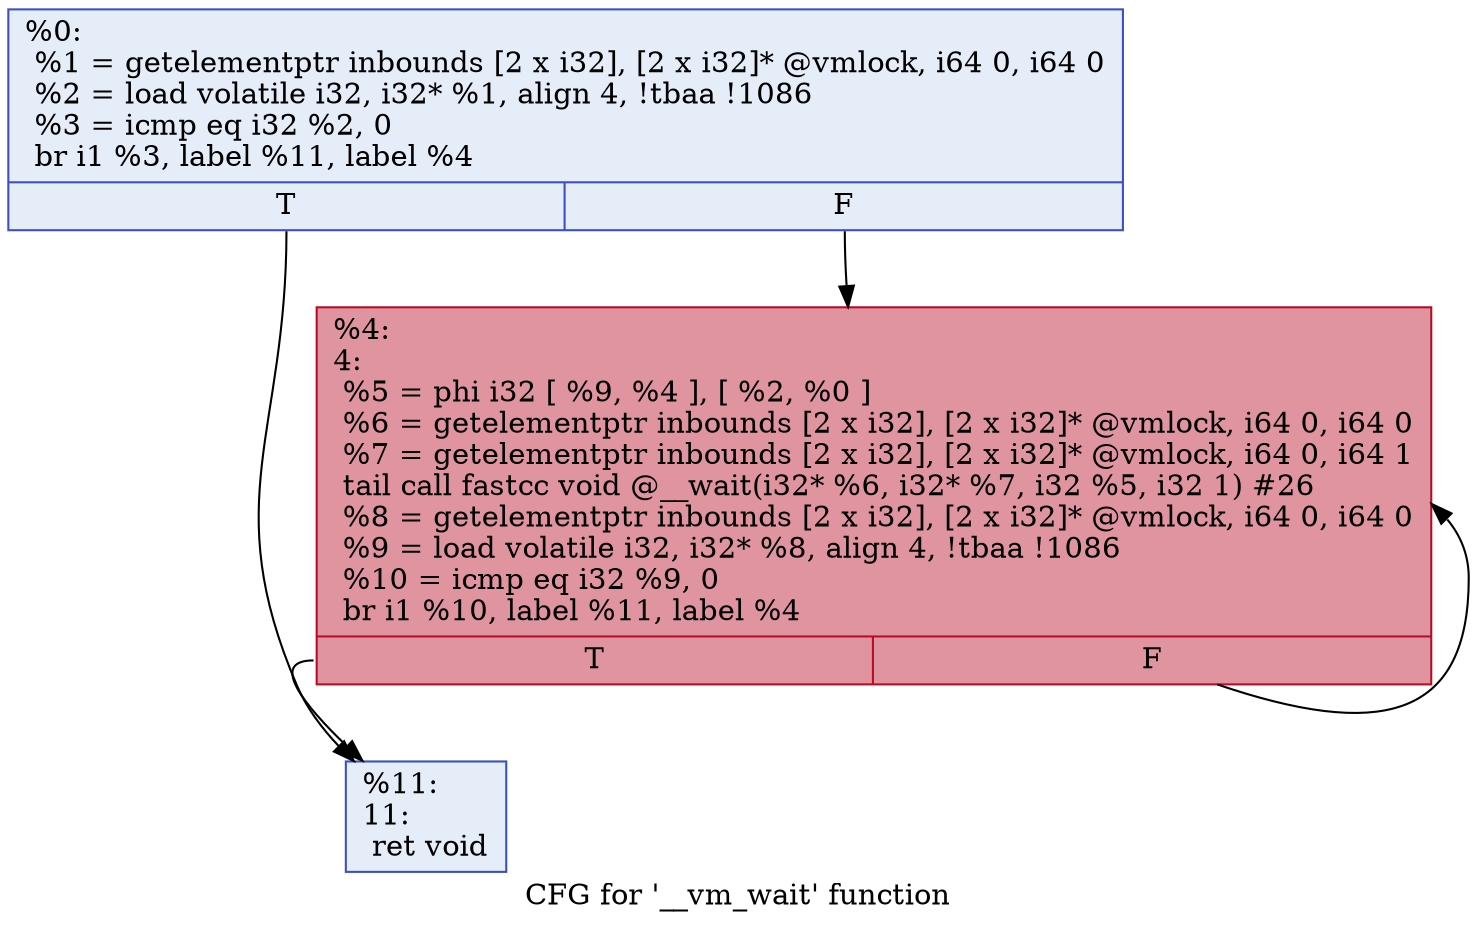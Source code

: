 digraph "CFG for '__vm_wait' function" {
	label="CFG for '__vm_wait' function";

	Node0x2420230 [shape=record,color="#3d50c3ff", style=filled, fillcolor="#c5d6f270",label="{%0:\l  %1 = getelementptr inbounds [2 x i32], [2 x i32]* @vmlock, i64 0, i64 0\l  %2 = load volatile i32, i32* %1, align 4, !tbaa !1086\l  %3 = icmp eq i32 %2, 0\l  br i1 %3, label %11, label %4\l|{<s0>T|<s1>F}}"];
	Node0x2420230:s0 -> Node0x2420560;
	Node0x2420230:s1 -> Node0x2420510;
	Node0x2420510 [shape=record,color="#b70d28ff", style=filled, fillcolor="#b70d2870",label="{%4:\l4:                                                \l  %5 = phi i32 [ %9, %4 ], [ %2, %0 ]\l  %6 = getelementptr inbounds [2 x i32], [2 x i32]* @vmlock, i64 0, i64 0\l  %7 = getelementptr inbounds [2 x i32], [2 x i32]* @vmlock, i64 0, i64 1\l  tail call fastcc void @__wait(i32* %6, i32* %7, i32 %5, i32 1) #26\l  %8 = getelementptr inbounds [2 x i32], [2 x i32]* @vmlock, i64 0, i64 0\l  %9 = load volatile i32, i32* %8, align 4, !tbaa !1086\l  %10 = icmp eq i32 %9, 0\l  br i1 %10, label %11, label %4\l|{<s0>T|<s1>F}}"];
	Node0x2420510:s0 -> Node0x2420560;
	Node0x2420510:s1 -> Node0x2420510;
	Node0x2420560 [shape=record,color="#3d50c3ff", style=filled, fillcolor="#c5d6f270",label="{%11:\l11:                                               \l  ret void\l}"];
}
